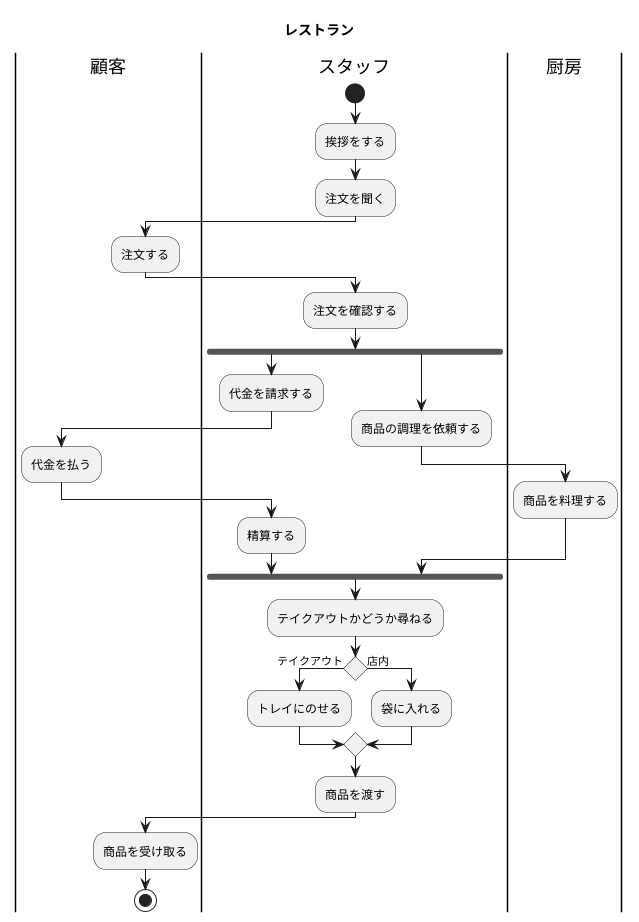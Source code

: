 @startuml レストラン
title レストラン
|顧客|
|スタッフ|
start
:挨拶をする;
:注文を聞く;
|顧客|
:注文する;
|スタッフ|
:注文を確認する;
fork
|スタッフ|
:代金を請求する;
|顧客|
:代金を払う;
|スタッフ|
:精算する;
fork again
|スタッフ|
:商品の調理を依頼する;
|厨房|
:商品を料理する;
|スタッフ|
end fork
:テイクアウトかどうか尋ねる;
if () is (テイクアウト) then
:トレイにのせる;
else (店内)
:袋に入れる;
endIf
:商品を渡す;

|顧客|
:商品を受け取る;
stop
@enduml